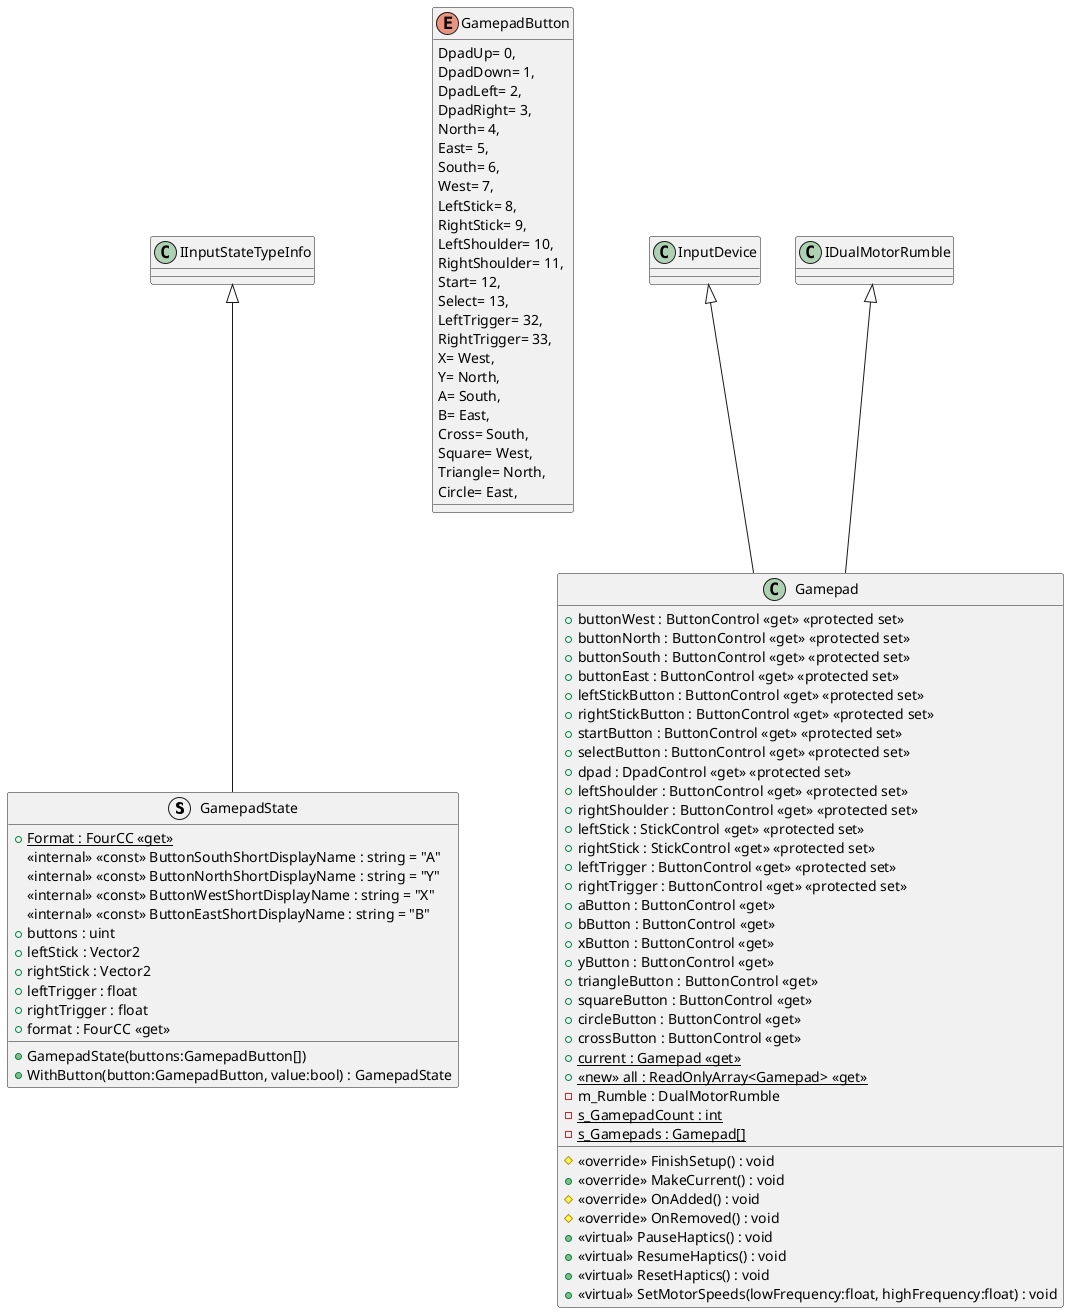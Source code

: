 @startuml
struct GamepadState {
    + {static} Format : FourCC <<get>>
    <<internal>> <<const>> ButtonSouthShortDisplayName : string = "A"
    <<internal>> <<const>> ButtonNorthShortDisplayName : string = "Y"
    <<internal>> <<const>> ButtonWestShortDisplayName : string = "X"
    <<internal>> <<const>> ButtonEastShortDisplayName : string = "B"
    + buttons : uint
    + leftStick : Vector2
    + rightStick : Vector2
    + leftTrigger : float
    + rightTrigger : float
    + format : FourCC <<get>>
    + GamepadState(buttons:GamepadButton[])
    + WithButton(button:GamepadButton, value:bool) : GamepadState
}
enum GamepadButton {
    DpadUp= 0,
    DpadDown= 1,
    DpadLeft= 2,
    DpadRight= 3,
    North= 4,
    East= 5,
    South= 6,
    West= 7,
    LeftStick= 8,
    RightStick= 9,
    LeftShoulder= 10,
    RightShoulder= 11,
    Start= 12,
    Select= 13,
    LeftTrigger= 32,
    RightTrigger= 33,
    X= West,
    Y= North,
    A= South,
    B= East,
    Cross= South,
    Square= West,
    Triangle= North,
    Circle= East,
}
class Gamepad {
    + buttonWest : ButtonControl <<get>> <<protected set>>
    + buttonNorth : ButtonControl <<get>> <<protected set>>
    + buttonSouth : ButtonControl <<get>> <<protected set>>
    + buttonEast : ButtonControl <<get>> <<protected set>>
    + leftStickButton : ButtonControl <<get>> <<protected set>>
    + rightStickButton : ButtonControl <<get>> <<protected set>>
    + startButton : ButtonControl <<get>> <<protected set>>
    + selectButton : ButtonControl <<get>> <<protected set>>
    + dpad : DpadControl <<get>> <<protected set>>
    + leftShoulder : ButtonControl <<get>> <<protected set>>
    + rightShoulder : ButtonControl <<get>> <<protected set>>
    + leftStick : StickControl <<get>> <<protected set>>
    + rightStick : StickControl <<get>> <<protected set>>
    + leftTrigger : ButtonControl <<get>> <<protected set>>
    + rightTrigger : ButtonControl <<get>> <<protected set>>
    + aButton : ButtonControl <<get>>
    + bButton : ButtonControl <<get>>
    + xButton : ButtonControl <<get>>
    + yButton : ButtonControl <<get>>
    + triangleButton : ButtonControl <<get>>
    + squareButton : ButtonControl <<get>>
    + circleButton : ButtonControl <<get>>
    + crossButton : ButtonControl <<get>>
    + {static} current : Gamepad <<get>>
    + <<new>> {static} all : ReadOnlyArray<Gamepad> <<get>>
    # <<override>> FinishSetup() : void
    + <<override>> MakeCurrent() : void
    # <<override>> OnAdded() : void
    # <<override>> OnRemoved() : void
    + <<virtual>> PauseHaptics() : void
    + <<virtual>> ResumeHaptics() : void
    + <<virtual>> ResetHaptics() : void
    + <<virtual>> SetMotorSpeeds(lowFrequency:float, highFrequency:float) : void
    - m_Rumble : DualMotorRumble
    - {static} s_GamepadCount : int
    - {static} s_Gamepads : Gamepad[]
}
IInputStateTypeInfo <|-- GamepadState
InputDevice <|-- Gamepad
IDualMotorRumble <|-- Gamepad
@enduml
